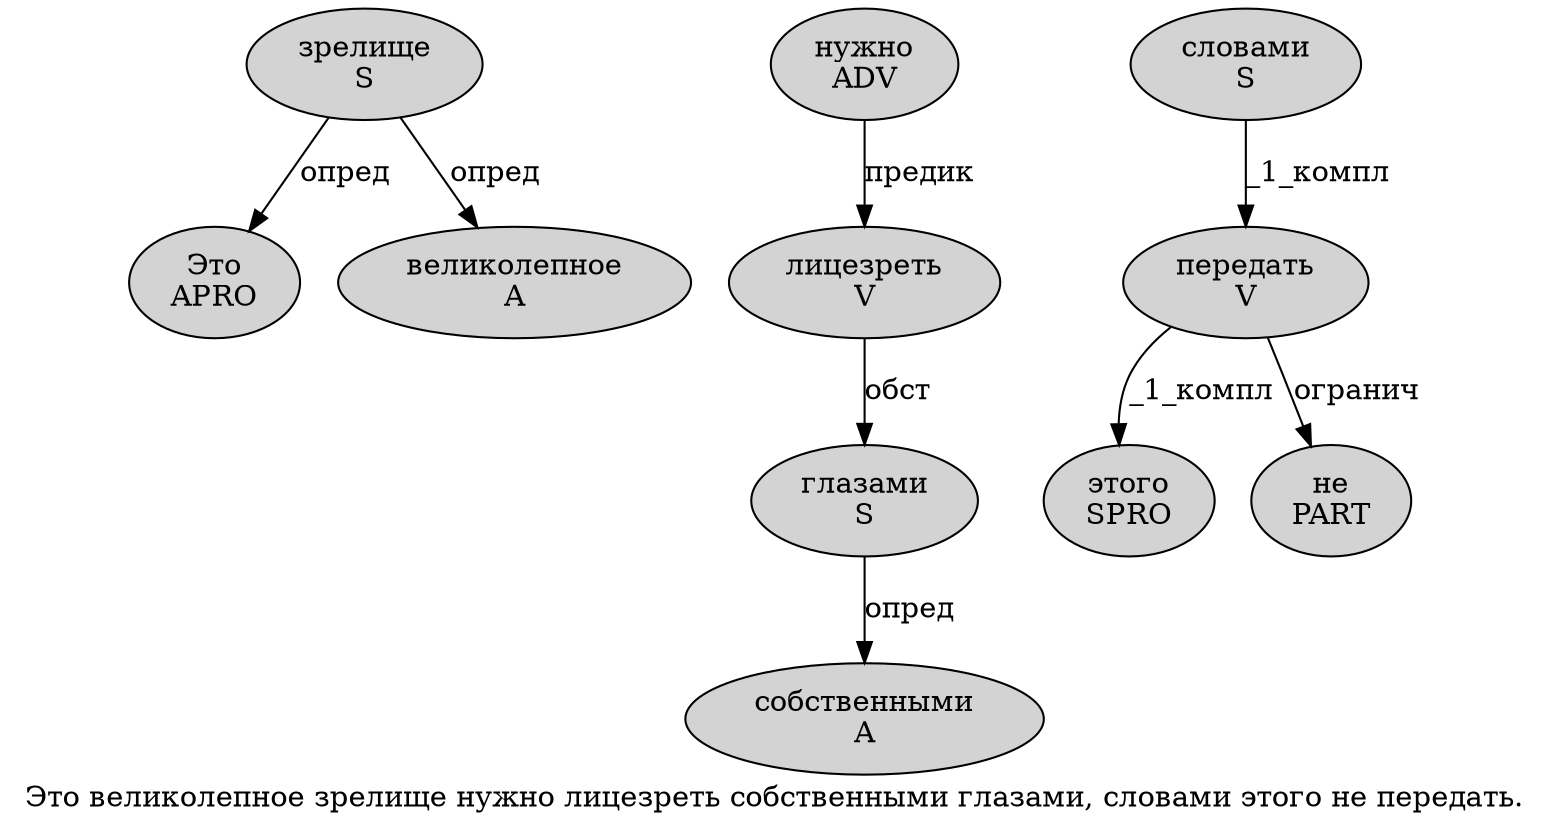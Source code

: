 digraph SENTENCE_828 {
	graph [label="Это великолепное зрелище нужно лицезреть собственными глазами, словами этого не передать."]
	node [style=filled]
		0 [label="Это
APRO" color="" fillcolor=lightgray penwidth=1 shape=ellipse]
		1 [label="великолепное
A" color="" fillcolor=lightgray penwidth=1 shape=ellipse]
		2 [label="зрелище
S" color="" fillcolor=lightgray penwidth=1 shape=ellipse]
		3 [label="нужно
ADV" color="" fillcolor=lightgray penwidth=1 shape=ellipse]
		4 [label="лицезреть
V" color="" fillcolor=lightgray penwidth=1 shape=ellipse]
		5 [label="собственными
A" color="" fillcolor=lightgray penwidth=1 shape=ellipse]
		6 [label="глазами
S" color="" fillcolor=lightgray penwidth=1 shape=ellipse]
		8 [label="словами
S" color="" fillcolor=lightgray penwidth=1 shape=ellipse]
		9 [label="этого
SPRO" color="" fillcolor=lightgray penwidth=1 shape=ellipse]
		10 [label="не
PART" color="" fillcolor=lightgray penwidth=1 shape=ellipse]
		11 [label="передать
V" color="" fillcolor=lightgray penwidth=1 shape=ellipse]
			4 -> 6 [label="обст"]
			2 -> 0 [label="опред"]
			2 -> 1 [label="опред"]
			11 -> 9 [label="_1_компл"]
			11 -> 10 [label="огранич"]
			3 -> 4 [label="предик"]
			8 -> 11 [label="_1_компл"]
			6 -> 5 [label="опред"]
}